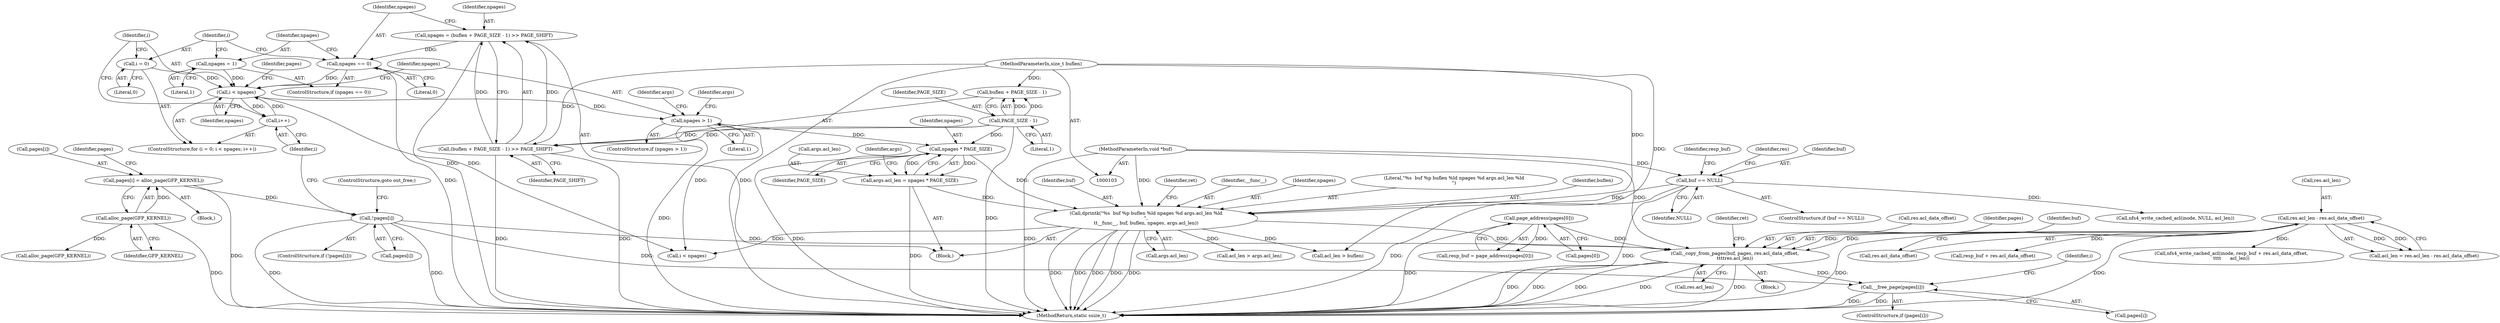 digraph "0_linux_bf118a342f10dafe44b14451a1392c3254629a1f@API" {
"1000304" [label="(Call,__free_page(pages[i]))"];
"1000278" [label="(Call,_copy_from_pages(buf, pages, res.acl_data_offset,\n\t\t\t\tres.acl_len))"];
"1000206" [label="(Call,dprintk(\"%s  buf %p buflen %ld npages %d args.acl_len %ld\n\",\n\t\t__func__, buf, buflen, npages, args.acl_len))"];
"1000192" [label="(Call,buf == NULL)"];
"1000105" [label="(MethodParameterIn,void *buf)"];
"1000106" [label="(MethodParameterIn,size_t buflen)"];
"1000183" [label="(Call,npages * PAGE_SIZE)"];
"1000163" [label="(Call,npages > 1)"];
"1000144" [label="(Call,i < npages)"];
"1000141" [label="(Call,i = 0)"];
"1000147" [label="(Call,i++)"];
"1000134" [label="(Call,npages == 0)"];
"1000124" [label="(Call,npages = (buflen + PAGE_SIZE - 1) >> PAGE_SHIFT)"];
"1000126" [label="(Call,(buflen + PAGE_SIZE - 1) >> PAGE_SHIFT)"];
"1000129" [label="(Call,PAGE_SIZE - 1)"];
"1000137" [label="(Call,npages = 1)"];
"1000179" [label="(Call,args.acl_len = npages * PAGE_SIZE)"];
"1000157" [label="(Call,!pages[i])"];
"1000150" [label="(Call,pages[i] = alloc_page(GFP_KERNEL))"];
"1000154" [label="(Call,alloc_page(GFP_KERNEL))"];
"1000202" [label="(Call,page_address(pages[0]))"];
"1000240" [label="(Call,res.acl_len - res.acl_data_offset)"];
"1000305" [label="(Call,pages[i])"];
"1000295" [label="(Call,i < npages)"];
"1000216" [label="(Identifier,ret)"];
"1000171" [label="(Call,alloc_page(GFP_KERNEL))"];
"1000154" [label="(Call,alloc_page(GFP_KERNEL))"];
"1000288" [label="(Identifier,ret)"];
"1000131" [label="(Literal,1)"];
"1000240" [label="(Call,res.acl_len - res.acl_data_offset)"];
"1000318" [label="(MethodReturn,static ssize_t)"];
"1000268" [label="(Block,)"];
"1000304" [label="(Call,__free_page(pages[i]))"];
"1000203" [label="(Call,pages[0])"];
"1000193" [label="(Identifier,buf)"];
"1000281" [label="(Call,res.acl_data_offset)"];
"1000145" [label="(Identifier,i)"];
"1000180" [label="(Call,args.acl_len)"];
"1000258" [label="(Call,nfs4_write_cached_acl(inode, resp_buf + res.acl_data_offset,\n\t\t\t\t      acl_len))"];
"1000147" [label="(Call,i++)"];
"1000184" [label="(Identifier,npages)"];
"1000142" [label="(Identifier,i)"];
"1000135" [label="(Identifier,npages)"];
"1000208" [label="(Identifier,__func__)"];
"1000156" [label="(ControlStructure,if (!pages[i]))"];
"1000278" [label="(Call,_copy_from_pages(buf, pages, res.acl_data_offset,\n\t\t\t\tres.acl_len))"];
"1000183" [label="(Call,npages * PAGE_SIZE)"];
"1000241" [label="(Call,res.acl_len)"];
"1000151" [label="(Call,pages[i])"];
"1000299" [label="(Identifier,i)"];
"1000192" [label="(Call,buf == NULL)"];
"1000165" [label="(Literal,1)"];
"1000139" [label="(Literal,1)"];
"1000280" [label="(Identifier,pages)"];
"1000158" [label="(Call,pages[i])"];
"1000161" [label="(ControlStructure,goto out_free;)"];
"1000194" [label="(Identifier,NULL)"];
"1000206" [label="(Call,dprintk(\"%s  buf %p buflen %ld npages %d args.acl_len %ld\n\",\n\t\t__func__, buf, buflen, npages, args.acl_len))"];
"1000129" [label="(Call,PAGE_SIZE - 1)"];
"1000130" [label="(Identifier,PAGE_SIZE)"];
"1000284" [label="(Call,res.acl_len)"];
"1000211" [label="(Identifier,npages)"];
"1000152" [label="(Identifier,pages)"];
"1000202" [label="(Call,page_address(pages[0]))"];
"1000106" [label="(MethodParameterIn,size_t buflen)"];
"1000185" [label="(Identifier,PAGE_SIZE)"];
"1000188" [label="(Identifier,args)"];
"1000159" [label="(Identifier,pages)"];
"1000162" [label="(ControlStructure,if (npages > 1))"];
"1000279" [label="(Identifier,buf)"];
"1000146" [label="(Identifier,npages)"];
"1000150" [label="(Call,pages[i] = alloc_page(GFP_KERNEL))"];
"1000191" [label="(ControlStructure,if (buf == NULL))"];
"1000169" [label="(Identifier,args)"];
"1000141" [label="(Call,i = 0)"];
"1000149" [label="(Block,)"];
"1000207" [label="(Literal,\"%s  buf %p buflen %ld npages %d args.acl_len %ld\n\")"];
"1000210" [label="(Identifier,buflen)"];
"1000157" [label="(Call,!pages[i])"];
"1000238" [label="(Call,acl_len = res.acl_len - res.acl_data_offset)"];
"1000107" [label="(Block,)"];
"1000181" [label="(Identifier,args)"];
"1000138" [label="(Identifier,npages)"];
"1000253" [label="(Call,nfs4_write_cached_acl(inode, NULL, acl_len))"];
"1000155" [label="(Identifier,GFP_KERNEL)"];
"1000209" [label="(Identifier,buf)"];
"1000133" [label="(ControlStructure,if (npages == 0))"];
"1000132" [label="(Identifier,PAGE_SHIFT)"];
"1000148" [label="(Identifier,i)"];
"1000163" [label="(Call,npages > 1)"];
"1000244" [label="(Call,res.acl_data_offset)"];
"1000140" [label="(ControlStructure,for (i = 0; i < npages; i++))"];
"1000137" [label="(Call,npages = 1)"];
"1000212" [label="(Call,args.acl_len)"];
"1000127" [label="(Call,buflen + PAGE_SIZE - 1)"];
"1000144" [label="(Call,i < npages)"];
"1000179" [label="(Call,args.acl_len = npages * PAGE_SIZE)"];
"1000201" [label="(Identifier,resp_buf)"];
"1000126" [label="(Call,(buflen + PAGE_SIZE - 1) >> PAGE_SHIFT)"];
"1000300" [label="(ControlStructure,if (pages[i]))"];
"1000260" [label="(Call,resp_buf + res.acl_data_offset)"];
"1000164" [label="(Identifier,npages)"];
"1000125" [label="(Identifier,npages)"];
"1000274" [label="(Call,acl_len > buflen)"];
"1000136" [label="(Literal,0)"];
"1000197" [label="(Identifier,res)"];
"1000200" [label="(Call,resp_buf = page_address(pages[0]))"];
"1000124" [label="(Call,npages = (buflen + PAGE_SIZE - 1) >> PAGE_SHIFT)"];
"1000105" [label="(MethodParameterIn,void *buf)"];
"1000248" [label="(Call,acl_len > args.acl_len)"];
"1000134" [label="(Call,npages == 0)"];
"1000143" [label="(Literal,0)"];
"1000304" -> "1000300"  [label="AST: "];
"1000304" -> "1000305"  [label="CFG: "];
"1000305" -> "1000304"  [label="AST: "];
"1000299" -> "1000304"  [label="CFG: "];
"1000304" -> "1000318"  [label="DDG: "];
"1000304" -> "1000318"  [label="DDG: "];
"1000278" -> "1000304"  [label="DDG: "];
"1000157" -> "1000304"  [label="DDG: "];
"1000278" -> "1000268"  [label="AST: "];
"1000278" -> "1000284"  [label="CFG: "];
"1000279" -> "1000278"  [label="AST: "];
"1000280" -> "1000278"  [label="AST: "];
"1000281" -> "1000278"  [label="AST: "];
"1000284" -> "1000278"  [label="AST: "];
"1000288" -> "1000278"  [label="CFG: "];
"1000278" -> "1000318"  [label="DDG: "];
"1000278" -> "1000318"  [label="DDG: "];
"1000278" -> "1000318"  [label="DDG: "];
"1000278" -> "1000318"  [label="DDG: "];
"1000278" -> "1000318"  [label="DDG: "];
"1000206" -> "1000278"  [label="DDG: "];
"1000105" -> "1000278"  [label="DDG: "];
"1000157" -> "1000278"  [label="DDG: "];
"1000202" -> "1000278"  [label="DDG: "];
"1000240" -> "1000278"  [label="DDG: "];
"1000240" -> "1000278"  [label="DDG: "];
"1000206" -> "1000107"  [label="AST: "];
"1000206" -> "1000212"  [label="CFG: "];
"1000207" -> "1000206"  [label="AST: "];
"1000208" -> "1000206"  [label="AST: "];
"1000209" -> "1000206"  [label="AST: "];
"1000210" -> "1000206"  [label="AST: "];
"1000211" -> "1000206"  [label="AST: "];
"1000212" -> "1000206"  [label="AST: "];
"1000216" -> "1000206"  [label="CFG: "];
"1000206" -> "1000318"  [label="DDG: "];
"1000206" -> "1000318"  [label="DDG: "];
"1000206" -> "1000318"  [label="DDG: "];
"1000206" -> "1000318"  [label="DDG: "];
"1000206" -> "1000318"  [label="DDG: "];
"1000192" -> "1000206"  [label="DDG: "];
"1000105" -> "1000206"  [label="DDG: "];
"1000106" -> "1000206"  [label="DDG: "];
"1000183" -> "1000206"  [label="DDG: "];
"1000179" -> "1000206"  [label="DDG: "];
"1000206" -> "1000248"  [label="DDG: "];
"1000206" -> "1000274"  [label="DDG: "];
"1000206" -> "1000295"  [label="DDG: "];
"1000192" -> "1000191"  [label="AST: "];
"1000192" -> "1000194"  [label="CFG: "];
"1000193" -> "1000192"  [label="AST: "];
"1000194" -> "1000192"  [label="AST: "];
"1000197" -> "1000192"  [label="CFG: "];
"1000201" -> "1000192"  [label="CFG: "];
"1000192" -> "1000318"  [label="DDG: "];
"1000192" -> "1000318"  [label="DDG: "];
"1000105" -> "1000192"  [label="DDG: "];
"1000192" -> "1000253"  [label="DDG: "];
"1000105" -> "1000103"  [label="AST: "];
"1000105" -> "1000318"  [label="DDG: "];
"1000106" -> "1000103"  [label="AST: "];
"1000106" -> "1000318"  [label="DDG: "];
"1000106" -> "1000126"  [label="DDG: "];
"1000106" -> "1000127"  [label="DDG: "];
"1000106" -> "1000274"  [label="DDG: "];
"1000183" -> "1000179"  [label="AST: "];
"1000183" -> "1000185"  [label="CFG: "];
"1000184" -> "1000183"  [label="AST: "];
"1000185" -> "1000183"  [label="AST: "];
"1000179" -> "1000183"  [label="CFG: "];
"1000183" -> "1000318"  [label="DDG: "];
"1000183" -> "1000179"  [label="DDG: "];
"1000183" -> "1000179"  [label="DDG: "];
"1000163" -> "1000183"  [label="DDG: "];
"1000129" -> "1000183"  [label="DDG: "];
"1000163" -> "1000162"  [label="AST: "];
"1000163" -> "1000165"  [label="CFG: "];
"1000164" -> "1000163"  [label="AST: "];
"1000165" -> "1000163"  [label="AST: "];
"1000169" -> "1000163"  [label="CFG: "];
"1000181" -> "1000163"  [label="CFG: "];
"1000163" -> "1000318"  [label="DDG: "];
"1000144" -> "1000163"  [label="DDG: "];
"1000163" -> "1000295"  [label="DDG: "];
"1000144" -> "1000140"  [label="AST: "];
"1000144" -> "1000146"  [label="CFG: "];
"1000145" -> "1000144"  [label="AST: "];
"1000146" -> "1000144"  [label="AST: "];
"1000152" -> "1000144"  [label="CFG: "];
"1000164" -> "1000144"  [label="CFG: "];
"1000141" -> "1000144"  [label="DDG: "];
"1000147" -> "1000144"  [label="DDG: "];
"1000134" -> "1000144"  [label="DDG: "];
"1000137" -> "1000144"  [label="DDG: "];
"1000144" -> "1000147"  [label="DDG: "];
"1000144" -> "1000295"  [label="DDG: "];
"1000141" -> "1000140"  [label="AST: "];
"1000141" -> "1000143"  [label="CFG: "];
"1000142" -> "1000141"  [label="AST: "];
"1000143" -> "1000141"  [label="AST: "];
"1000145" -> "1000141"  [label="CFG: "];
"1000147" -> "1000140"  [label="AST: "];
"1000147" -> "1000148"  [label="CFG: "];
"1000148" -> "1000147"  [label="AST: "];
"1000145" -> "1000147"  [label="CFG: "];
"1000134" -> "1000133"  [label="AST: "];
"1000134" -> "1000136"  [label="CFG: "];
"1000135" -> "1000134"  [label="AST: "];
"1000136" -> "1000134"  [label="AST: "];
"1000138" -> "1000134"  [label="CFG: "];
"1000142" -> "1000134"  [label="CFG: "];
"1000134" -> "1000318"  [label="DDG: "];
"1000124" -> "1000134"  [label="DDG: "];
"1000124" -> "1000107"  [label="AST: "];
"1000124" -> "1000126"  [label="CFG: "];
"1000125" -> "1000124"  [label="AST: "];
"1000126" -> "1000124"  [label="AST: "];
"1000135" -> "1000124"  [label="CFG: "];
"1000124" -> "1000318"  [label="DDG: "];
"1000126" -> "1000124"  [label="DDG: "];
"1000126" -> "1000124"  [label="DDG: "];
"1000126" -> "1000132"  [label="CFG: "];
"1000127" -> "1000126"  [label="AST: "];
"1000132" -> "1000126"  [label="AST: "];
"1000126" -> "1000318"  [label="DDG: "];
"1000126" -> "1000318"  [label="DDG: "];
"1000129" -> "1000126"  [label="DDG: "];
"1000129" -> "1000126"  [label="DDG: "];
"1000129" -> "1000127"  [label="AST: "];
"1000129" -> "1000131"  [label="CFG: "];
"1000130" -> "1000129"  [label="AST: "];
"1000131" -> "1000129"  [label="AST: "];
"1000127" -> "1000129"  [label="CFG: "];
"1000129" -> "1000318"  [label="DDG: "];
"1000129" -> "1000127"  [label="DDG: "];
"1000129" -> "1000127"  [label="DDG: "];
"1000137" -> "1000133"  [label="AST: "];
"1000137" -> "1000139"  [label="CFG: "];
"1000138" -> "1000137"  [label="AST: "];
"1000139" -> "1000137"  [label="AST: "];
"1000142" -> "1000137"  [label="CFG: "];
"1000179" -> "1000107"  [label="AST: "];
"1000180" -> "1000179"  [label="AST: "];
"1000188" -> "1000179"  [label="CFG: "];
"1000179" -> "1000318"  [label="DDG: "];
"1000157" -> "1000156"  [label="AST: "];
"1000157" -> "1000158"  [label="CFG: "];
"1000158" -> "1000157"  [label="AST: "];
"1000161" -> "1000157"  [label="CFG: "];
"1000148" -> "1000157"  [label="CFG: "];
"1000157" -> "1000318"  [label="DDG: "];
"1000157" -> "1000318"  [label="DDG: "];
"1000150" -> "1000157"  [label="DDG: "];
"1000150" -> "1000149"  [label="AST: "];
"1000150" -> "1000154"  [label="CFG: "];
"1000151" -> "1000150"  [label="AST: "];
"1000154" -> "1000150"  [label="AST: "];
"1000159" -> "1000150"  [label="CFG: "];
"1000150" -> "1000318"  [label="DDG: "];
"1000154" -> "1000150"  [label="DDG: "];
"1000154" -> "1000155"  [label="CFG: "];
"1000155" -> "1000154"  [label="AST: "];
"1000154" -> "1000318"  [label="DDG: "];
"1000154" -> "1000171"  [label="DDG: "];
"1000202" -> "1000200"  [label="AST: "];
"1000202" -> "1000203"  [label="CFG: "];
"1000203" -> "1000202"  [label="AST: "];
"1000200" -> "1000202"  [label="CFG: "];
"1000202" -> "1000318"  [label="DDG: "];
"1000202" -> "1000200"  [label="DDG: "];
"1000240" -> "1000238"  [label="AST: "];
"1000240" -> "1000244"  [label="CFG: "];
"1000241" -> "1000240"  [label="AST: "];
"1000244" -> "1000240"  [label="AST: "];
"1000238" -> "1000240"  [label="CFG: "];
"1000240" -> "1000318"  [label="DDG: "];
"1000240" -> "1000318"  [label="DDG: "];
"1000240" -> "1000238"  [label="DDG: "];
"1000240" -> "1000238"  [label="DDG: "];
"1000240" -> "1000258"  [label="DDG: "];
"1000240" -> "1000260"  [label="DDG: "];
}
